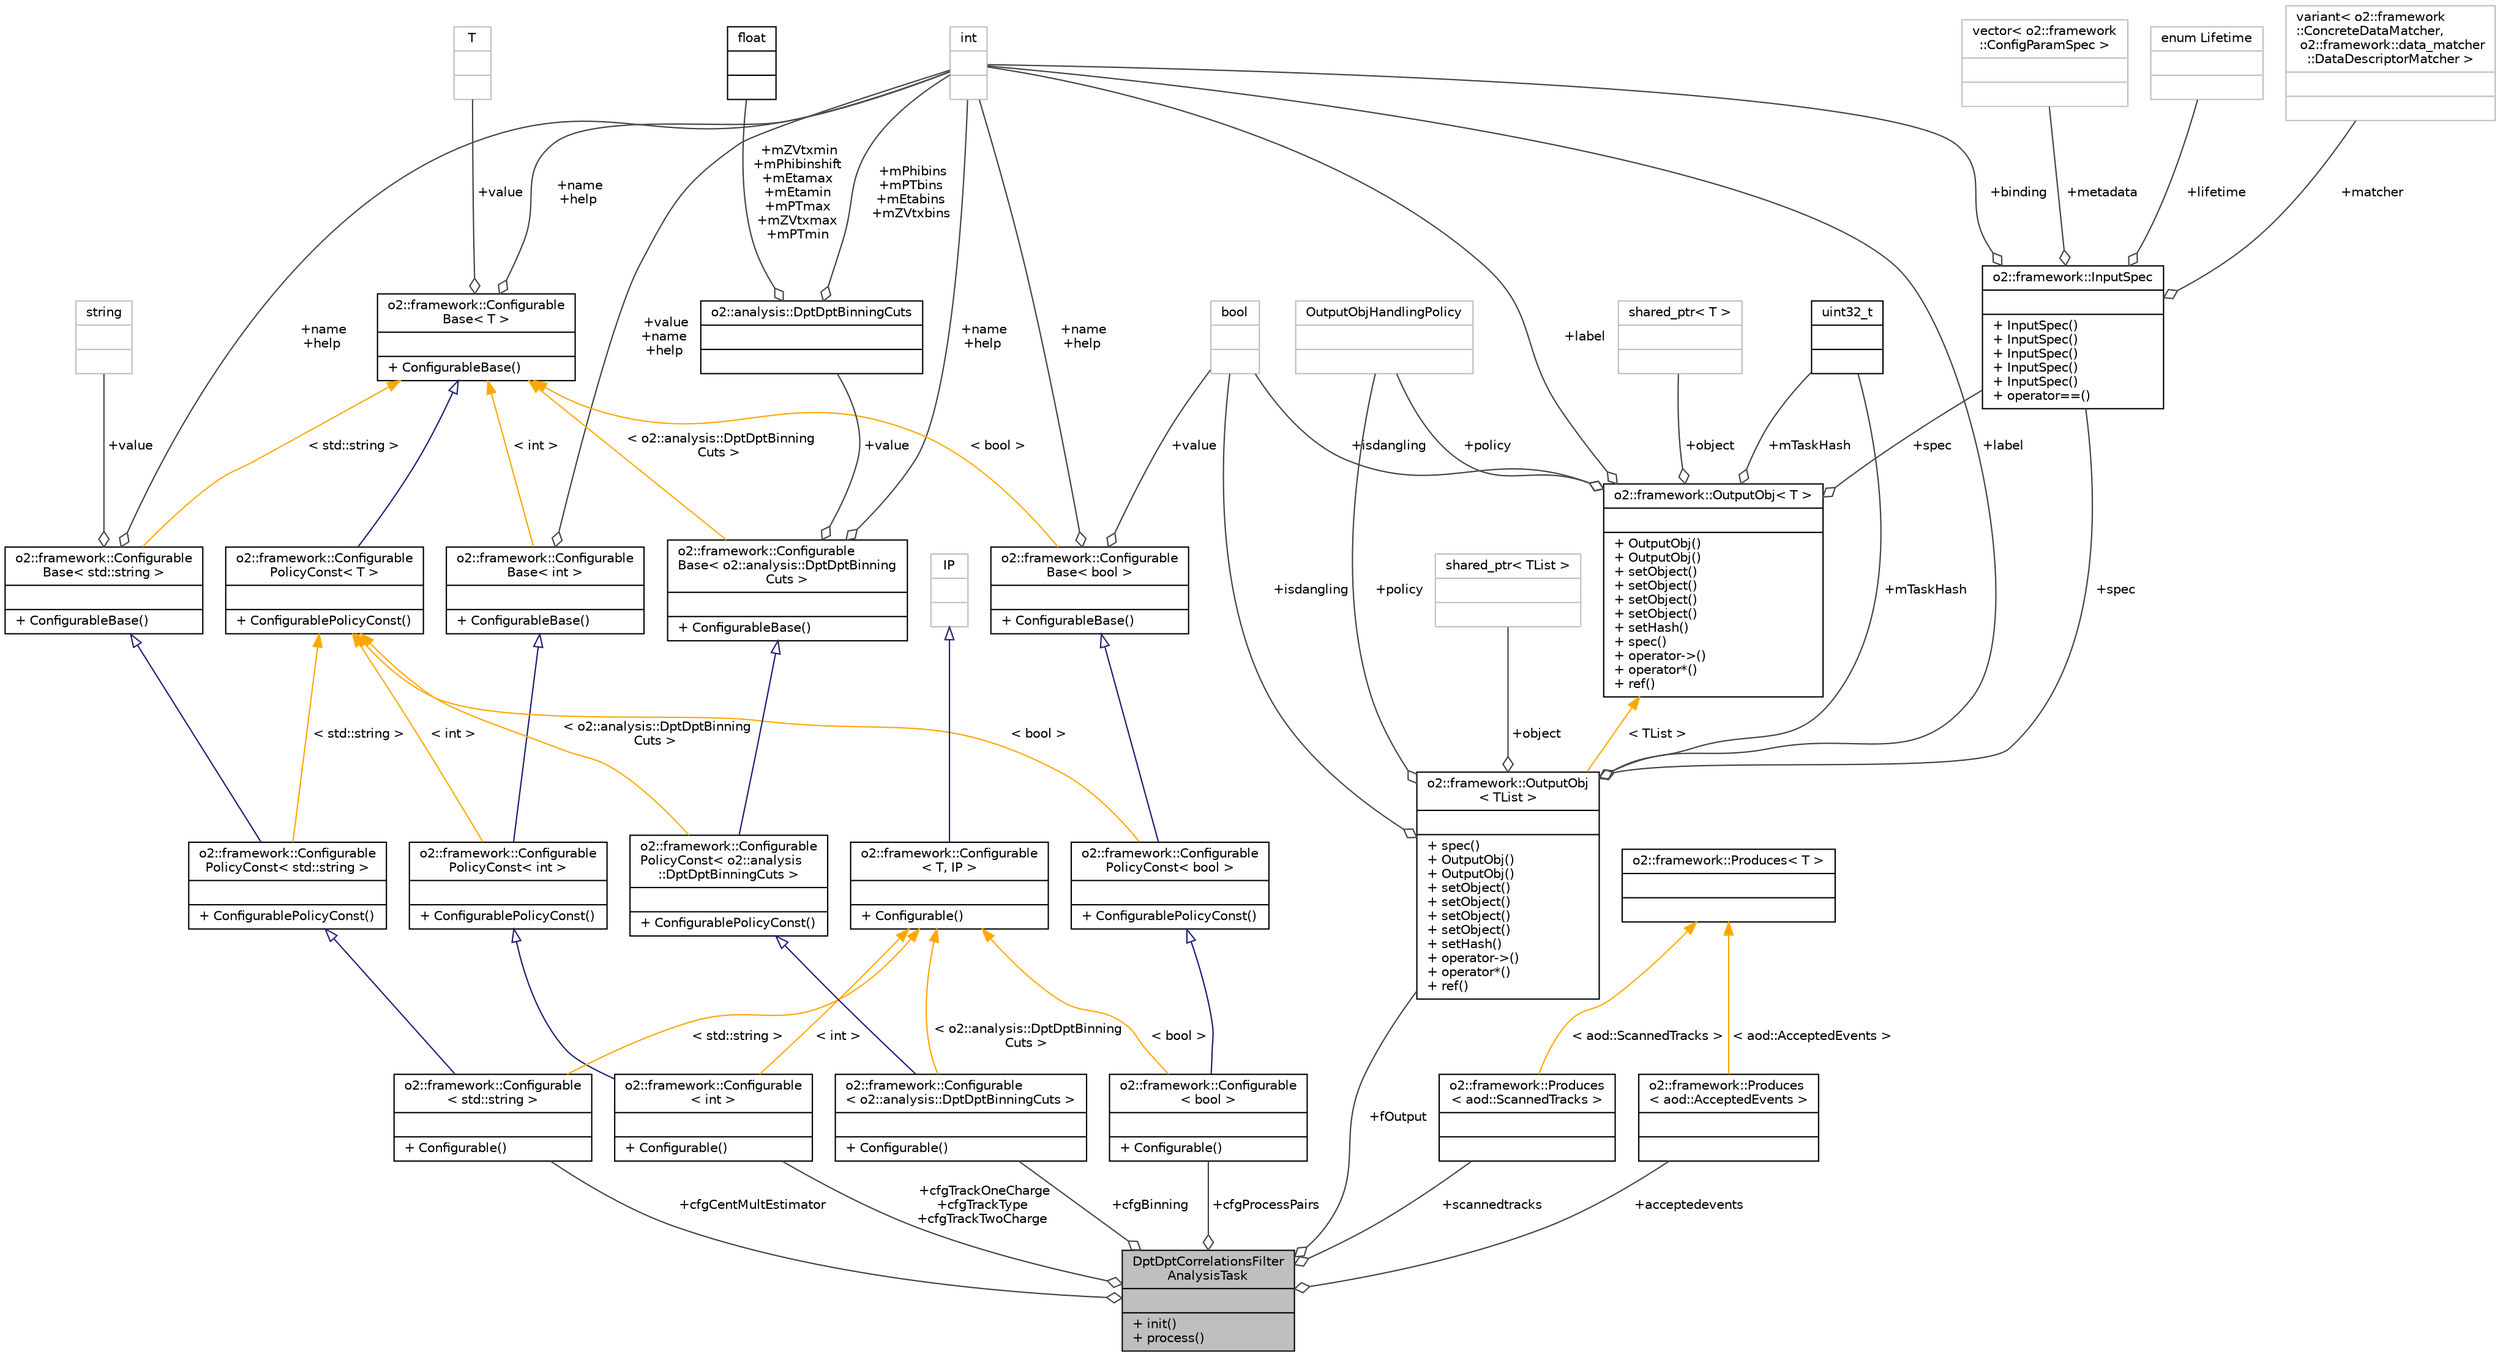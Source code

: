 digraph "DptDptCorrelationsFilterAnalysisTask"
{
 // INTERACTIVE_SVG=YES
  bgcolor="transparent";
  edge [fontname="Helvetica",fontsize="10",labelfontname="Helvetica",labelfontsize="10"];
  node [fontname="Helvetica",fontsize="10",shape=record];
  Node1 [label="{DptDptCorrelationsFilter\lAnalysisTask\n||+ init()\l+ process()\l}",height=0.2,width=0.4,color="black", fillcolor="grey75", style="filled", fontcolor="black"];
  Node2 -> Node1 [color="grey25",fontsize="10",style="solid",label=" +cfgTrackOneCharge\n+cfgTrackType\n+cfgTrackTwoCharge" ,arrowhead="odiamond",fontname="Helvetica"];
  Node2 [label="{o2::framework::Configurable\l\< int \>\n||+ Configurable()\l}",height=0.2,width=0.4,color="black",URL="$d8/d71/structo2_1_1framework_1_1Configurable.html"];
  Node3 -> Node2 [dir="back",color="midnightblue",fontsize="10",style="solid",arrowtail="onormal",fontname="Helvetica"];
  Node3 [label="{o2::framework::Configurable\lPolicyConst\< int \>\n||+ ConfigurablePolicyConst()\l}",height=0.2,width=0.4,color="black",URL="$da/def/structo2_1_1framework_1_1ConfigurablePolicyConst.html"];
  Node4 -> Node3 [dir="back",color="midnightblue",fontsize="10",style="solid",arrowtail="onormal",fontname="Helvetica"];
  Node4 [label="{o2::framework::Configurable\lBase\< int \>\n||+ ConfigurableBase()\l}",height=0.2,width=0.4,color="black",URL="$da/d2f/structo2_1_1framework_1_1ConfigurableBase.html"];
  Node5 -> Node4 [color="grey25",fontsize="10",style="solid",label=" +value\n+name\n+help" ,arrowhead="odiamond",fontname="Helvetica"];
  Node5 [label="{int\n||}",height=0.2,width=0.4,color="grey75"];
  Node6 -> Node4 [dir="back",color="orange",fontsize="10",style="solid",label=" \< int \>" ,fontname="Helvetica"];
  Node6 [label="{o2::framework::Configurable\lBase\< T \>\n||+ ConfigurableBase()\l}",height=0.2,width=0.4,color="black",URL="$da/d2f/structo2_1_1framework_1_1ConfigurableBase.html"];
  Node5 -> Node6 [color="grey25",fontsize="10",style="solid",label=" +name\n+help" ,arrowhead="odiamond",fontname="Helvetica"];
  Node7 -> Node6 [color="grey25",fontsize="10",style="solid",label=" +value" ,arrowhead="odiamond",fontname="Helvetica"];
  Node7 [label="{T\n||}",height=0.2,width=0.4,color="grey75"];
  Node8 -> Node3 [dir="back",color="orange",fontsize="10",style="solid",label=" \< int \>" ,fontname="Helvetica"];
  Node8 [label="{o2::framework::Configurable\lPolicyConst\< T \>\n||+ ConfigurablePolicyConst()\l}",height=0.2,width=0.4,color="black",URL="$da/def/structo2_1_1framework_1_1ConfigurablePolicyConst.html"];
  Node6 -> Node8 [dir="back",color="midnightblue",fontsize="10",style="solid",arrowtail="onormal",fontname="Helvetica"];
  Node9 -> Node2 [dir="back",color="orange",fontsize="10",style="solid",label=" \< int \>" ,fontname="Helvetica"];
  Node9 [label="{o2::framework::Configurable\l\< T, IP \>\n||+ Configurable()\l}",height=0.2,width=0.4,color="black",URL="$d8/d71/structo2_1_1framework_1_1Configurable.html"];
  Node10 -> Node9 [dir="back",color="midnightblue",fontsize="10",style="solid",arrowtail="onormal",fontname="Helvetica"];
  Node10 [label="{IP\n||}",height=0.2,width=0.4,color="grey75"];
  Node11 -> Node1 [color="grey25",fontsize="10",style="solid",label=" +cfgProcessPairs" ,arrowhead="odiamond",fontname="Helvetica"];
  Node11 [label="{o2::framework::Configurable\l\< bool \>\n||+ Configurable()\l}",height=0.2,width=0.4,color="black",URL="$d8/d71/structo2_1_1framework_1_1Configurable.html"];
  Node12 -> Node11 [dir="back",color="midnightblue",fontsize="10",style="solid",arrowtail="onormal",fontname="Helvetica"];
  Node12 [label="{o2::framework::Configurable\lPolicyConst\< bool \>\n||+ ConfigurablePolicyConst()\l}",height=0.2,width=0.4,color="black",URL="$da/def/structo2_1_1framework_1_1ConfigurablePolicyConst.html"];
  Node13 -> Node12 [dir="back",color="midnightblue",fontsize="10",style="solid",arrowtail="onormal",fontname="Helvetica"];
  Node13 [label="{o2::framework::Configurable\lBase\< bool \>\n||+ ConfigurableBase()\l}",height=0.2,width=0.4,color="black",URL="$da/d2f/structo2_1_1framework_1_1ConfigurableBase.html"];
  Node5 -> Node13 [color="grey25",fontsize="10",style="solid",label=" +name\n+help" ,arrowhead="odiamond",fontname="Helvetica"];
  Node14 -> Node13 [color="grey25",fontsize="10",style="solid",label=" +value" ,arrowhead="odiamond",fontname="Helvetica"];
  Node14 [label="{bool\n||}",height=0.2,width=0.4,color="grey75"];
  Node6 -> Node13 [dir="back",color="orange",fontsize="10",style="solid",label=" \< bool \>" ,fontname="Helvetica"];
  Node8 -> Node12 [dir="back",color="orange",fontsize="10",style="solid",label=" \< bool \>" ,fontname="Helvetica"];
  Node9 -> Node11 [dir="back",color="orange",fontsize="10",style="solid",label=" \< bool \>" ,fontname="Helvetica"];
  Node15 -> Node1 [color="grey25",fontsize="10",style="solid",label=" +acceptedevents" ,arrowhead="odiamond",fontname="Helvetica"];
  Node15 [label="{o2::framework::Produces\l\< aod::AcceptedEvents \>\n||}",height=0.2,width=0.4,color="black",URL="$d6/d86/structo2_1_1framework_1_1Produces.html"];
  Node16 -> Node15 [dir="back",color="orange",fontsize="10",style="solid",label=" \< aod::AcceptedEvents \>" ,fontname="Helvetica"];
  Node16 [label="{o2::framework::Produces\< T \>\n||}",height=0.2,width=0.4,color="black",URL="$d6/d86/structo2_1_1framework_1_1Produces.html"];
  Node17 -> Node1 [color="grey25",fontsize="10",style="solid",label=" +scannedtracks" ,arrowhead="odiamond",fontname="Helvetica"];
  Node17 [label="{o2::framework::Produces\l\< aod::ScannedTracks \>\n||}",height=0.2,width=0.4,color="black",URL="$d6/d86/structo2_1_1framework_1_1Produces.html"];
  Node16 -> Node17 [dir="back",color="orange",fontsize="10",style="solid",label=" \< aod::ScannedTracks \>" ,fontname="Helvetica"];
  Node18 -> Node1 [color="grey25",fontsize="10",style="solid",label=" +cfgCentMultEstimator" ,arrowhead="odiamond",fontname="Helvetica"];
  Node18 [label="{o2::framework::Configurable\l\< std::string \>\n||+ Configurable()\l}",height=0.2,width=0.4,color="black",URL="$d8/d71/structo2_1_1framework_1_1Configurable.html"];
  Node19 -> Node18 [dir="back",color="midnightblue",fontsize="10",style="solid",arrowtail="onormal",fontname="Helvetica"];
  Node19 [label="{o2::framework::Configurable\lPolicyConst\< std::string \>\n||+ ConfigurablePolicyConst()\l}",height=0.2,width=0.4,color="black",URL="$da/def/structo2_1_1framework_1_1ConfigurablePolicyConst.html"];
  Node20 -> Node19 [dir="back",color="midnightblue",fontsize="10",style="solid",arrowtail="onormal",fontname="Helvetica"];
  Node20 [label="{o2::framework::Configurable\lBase\< std::string \>\n||+ ConfigurableBase()\l}",height=0.2,width=0.4,color="black",URL="$da/d2f/structo2_1_1framework_1_1ConfigurableBase.html"];
  Node5 -> Node20 [color="grey25",fontsize="10",style="solid",label=" +name\n+help" ,arrowhead="odiamond",fontname="Helvetica"];
  Node21 -> Node20 [color="grey25",fontsize="10",style="solid",label=" +value" ,arrowhead="odiamond",fontname="Helvetica"];
  Node21 [label="{string\n||}",height=0.2,width=0.4,color="grey75"];
  Node6 -> Node20 [dir="back",color="orange",fontsize="10",style="solid",label=" \< std::string \>" ,fontname="Helvetica"];
  Node8 -> Node19 [dir="back",color="orange",fontsize="10",style="solid",label=" \< std::string \>" ,fontname="Helvetica"];
  Node9 -> Node18 [dir="back",color="orange",fontsize="10",style="solid",label=" \< std::string \>" ,fontname="Helvetica"];
  Node22 -> Node1 [color="grey25",fontsize="10",style="solid",label=" +cfgBinning" ,arrowhead="odiamond",fontname="Helvetica"];
  Node22 [label="{o2::framework::Configurable\l\< o2::analysis::DptDptBinningCuts \>\n||+ Configurable()\l}",height=0.2,width=0.4,color="black",URL="$d8/d71/structo2_1_1framework_1_1Configurable.html"];
  Node23 -> Node22 [dir="back",color="midnightblue",fontsize="10",style="solid",arrowtail="onormal",fontname="Helvetica"];
  Node23 [label="{o2::framework::Configurable\lPolicyConst\< o2::analysis\l::DptDptBinningCuts \>\n||+ ConfigurablePolicyConst()\l}",height=0.2,width=0.4,color="black",URL="$da/def/structo2_1_1framework_1_1ConfigurablePolicyConst.html"];
  Node24 -> Node23 [dir="back",color="midnightblue",fontsize="10",style="solid",arrowtail="onormal",fontname="Helvetica"];
  Node24 [label="{o2::framework::Configurable\lBase\< o2::analysis::DptDptBinning\lCuts \>\n||+ ConfigurableBase()\l}",height=0.2,width=0.4,color="black",URL="$da/d2f/structo2_1_1framework_1_1ConfigurableBase.html"];
  Node25 -> Node24 [color="grey25",fontsize="10",style="solid",label=" +value" ,arrowhead="odiamond",fontname="Helvetica"];
  Node25 [label="{o2::analysis::DptDptBinningCuts\n||}",height=0.2,width=0.4,color="black",URL="$d0/dd1/classo2_1_1analysis_1_1DptDptBinningCuts.html",tooltip="Class which implements configurable acceptance cuts. "];
  Node26 -> Node25 [color="grey25",fontsize="10",style="solid",label=" +mZVtxmin\n+mPhibinshift\n+mEtamax\n+mEtamin\n+mPTmax\n+mZVtxmax\n+mPTmin" ,arrowhead="odiamond",fontname="Helvetica"];
  Node26 [label="{float\n||}",height=0.2,width=0.4,color="black",URL="$d4/dc3/classfloat.html"];
  Node5 -> Node25 [color="grey25",fontsize="10",style="solid",label=" +mPhibins\n+mPTbins\n+mEtabins\n+mZVtxbins" ,arrowhead="odiamond",fontname="Helvetica"];
  Node5 -> Node24 [color="grey25",fontsize="10",style="solid",label=" +name\n+help" ,arrowhead="odiamond",fontname="Helvetica"];
  Node6 -> Node24 [dir="back",color="orange",fontsize="10",style="solid",label=" \< o2::analysis::DptDptBinning\lCuts \>" ,fontname="Helvetica"];
  Node8 -> Node23 [dir="back",color="orange",fontsize="10",style="solid",label=" \< o2::analysis::DptDptBinning\lCuts \>" ,fontname="Helvetica"];
  Node9 -> Node22 [dir="back",color="orange",fontsize="10",style="solid",label=" \< o2::analysis::DptDptBinning\lCuts \>" ,fontname="Helvetica"];
  Node27 -> Node1 [color="grey25",fontsize="10",style="solid",label=" +fOutput" ,arrowhead="odiamond",fontname="Helvetica"];
  Node27 [label="{o2::framework::OutputObj\l\< TList \>\n||+ spec()\l+ OutputObj()\l+ OutputObj()\l+ setObject()\l+ setObject()\l+ setObject()\l+ setObject()\l+ setHash()\l+ operator-\>()\l+ operator*()\l+ ref()\l}",height=0.2,width=0.4,color="black",URL="$d4/d79/structo2_1_1framework_1_1OutputObj.html"];
  Node28 -> Node27 [color="grey25",fontsize="10",style="solid",label=" +object" ,arrowhead="odiamond",fontname="Helvetica"];
  Node28 [label="{shared_ptr\< TList \>\n||}",height=0.2,width=0.4,color="grey75"];
  Node29 -> Node27 [color="grey25",fontsize="10",style="solid",label=" +policy" ,arrowhead="odiamond",fontname="Helvetica"];
  Node29 [label="{OutputObjHandlingPolicy\n||}",height=0.2,width=0.4,color="grey75"];
  Node30 -> Node27 [color="grey25",fontsize="10",style="solid",label=" +mTaskHash" ,arrowhead="odiamond",fontname="Helvetica"];
  Node30 [label="{uint32_t\n||}",height=0.2,width=0.4,color="black",URL="$d3/d87/classuint32__t.html"];
  Node5 -> Node27 [color="grey25",fontsize="10",style="solid",label=" +label" ,arrowhead="odiamond",fontname="Helvetica"];
  Node14 -> Node27 [color="grey25",fontsize="10",style="solid",label=" +isdangling" ,arrowhead="odiamond",fontname="Helvetica"];
  Node31 -> Node27 [color="grey25",fontsize="10",style="solid",label=" +spec" ,arrowhead="odiamond",fontname="Helvetica"];
  Node31 [label="{o2::framework::InputSpec\n||+ InputSpec()\l+ InputSpec()\l+ InputSpec()\l+ InputSpec()\l+ InputSpec()\l+ operator==()\l}",height=0.2,width=0.4,color="black",URL="$da/d96/structo2_1_1framework_1_1InputSpec.html"];
  Node32 -> Node31 [color="grey25",fontsize="10",style="solid",label=" +metadata" ,arrowhead="odiamond",fontname="Helvetica"];
  Node32 [label="{vector\< o2::framework\l::ConfigParamSpec \>\n||}",height=0.2,width=0.4,color="grey75"];
  Node33 -> Node31 [color="grey25",fontsize="10",style="solid",label=" +lifetime" ,arrowhead="odiamond",fontname="Helvetica"];
  Node33 [label="{enum Lifetime\n||}",height=0.2,width=0.4,color="grey75"];
  Node34 -> Node31 [color="grey25",fontsize="10",style="solid",label=" +matcher" ,arrowhead="odiamond",fontname="Helvetica"];
  Node34 [label="{variant\< o2::framework\l::ConcreteDataMatcher,\l o2::framework::data_matcher\l::DataDescriptorMatcher \>\n||}",height=0.2,width=0.4,color="grey75"];
  Node5 -> Node31 [color="grey25",fontsize="10",style="solid",label=" +binding" ,arrowhead="odiamond",fontname="Helvetica"];
  Node35 -> Node27 [dir="back",color="orange",fontsize="10",style="solid",label=" \< TList \>" ,fontname="Helvetica"];
  Node35 [label="{o2::framework::OutputObj\< T \>\n||+ OutputObj()\l+ OutputObj()\l+ setObject()\l+ setObject()\l+ setObject()\l+ setObject()\l+ setHash()\l+ spec()\l+ operator-\>()\l+ operator*()\l+ ref()\l}",height=0.2,width=0.4,color="black",URL="$d4/d79/structo2_1_1framework_1_1OutputObj.html"];
  Node29 -> Node35 [color="grey25",fontsize="10",style="solid",label=" +policy" ,arrowhead="odiamond",fontname="Helvetica"];
  Node30 -> Node35 [color="grey25",fontsize="10",style="solid",label=" +mTaskHash" ,arrowhead="odiamond",fontname="Helvetica"];
  Node5 -> Node35 [color="grey25",fontsize="10",style="solid",label=" +label" ,arrowhead="odiamond",fontname="Helvetica"];
  Node36 -> Node35 [color="grey25",fontsize="10",style="solid",label=" +object" ,arrowhead="odiamond",fontname="Helvetica"];
  Node36 [label="{shared_ptr\< T \>\n||}",height=0.2,width=0.4,color="grey75"];
  Node14 -> Node35 [color="grey25",fontsize="10",style="solid",label=" +isdangling" ,arrowhead="odiamond",fontname="Helvetica"];
  Node31 -> Node35 [color="grey25",fontsize="10",style="solid",label=" +spec" ,arrowhead="odiamond",fontname="Helvetica"];
}

